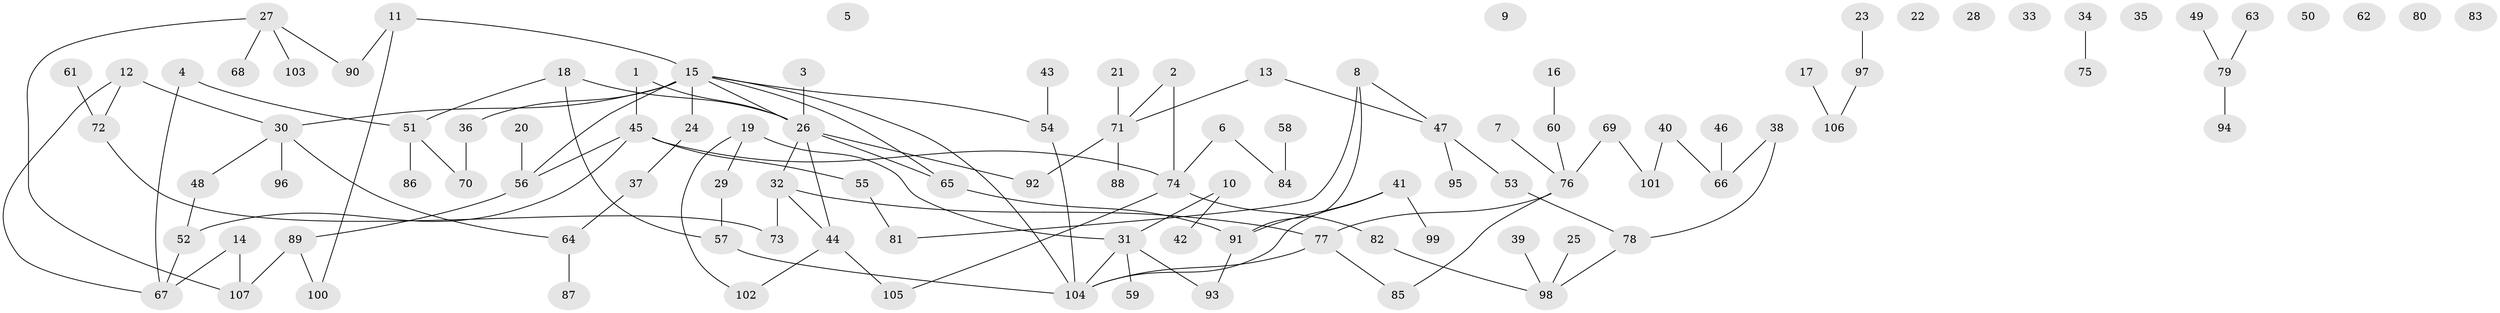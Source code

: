 // coarse degree distribution, {6: 0.02702702702702703, 2: 0.24324324324324326, 1: 0.24324324324324326, 4: 0.12162162162162163, 0: 0.14864864864864866, 5: 0.02702702702702703, 3: 0.16216216216216217, 8: 0.02702702702702703}
// Generated by graph-tools (version 1.1) at 2025/41/03/06/25 10:41:21]
// undirected, 107 vertices, 119 edges
graph export_dot {
graph [start="1"]
  node [color=gray90,style=filled];
  1;
  2;
  3;
  4;
  5;
  6;
  7;
  8;
  9;
  10;
  11;
  12;
  13;
  14;
  15;
  16;
  17;
  18;
  19;
  20;
  21;
  22;
  23;
  24;
  25;
  26;
  27;
  28;
  29;
  30;
  31;
  32;
  33;
  34;
  35;
  36;
  37;
  38;
  39;
  40;
  41;
  42;
  43;
  44;
  45;
  46;
  47;
  48;
  49;
  50;
  51;
  52;
  53;
  54;
  55;
  56;
  57;
  58;
  59;
  60;
  61;
  62;
  63;
  64;
  65;
  66;
  67;
  68;
  69;
  70;
  71;
  72;
  73;
  74;
  75;
  76;
  77;
  78;
  79;
  80;
  81;
  82;
  83;
  84;
  85;
  86;
  87;
  88;
  89;
  90;
  91;
  92;
  93;
  94;
  95;
  96;
  97;
  98;
  99;
  100;
  101;
  102;
  103;
  104;
  105;
  106;
  107;
  1 -- 26;
  1 -- 45;
  2 -- 71;
  2 -- 74;
  3 -- 26;
  4 -- 51;
  4 -- 67;
  6 -- 74;
  6 -- 84;
  7 -- 76;
  8 -- 47;
  8 -- 81;
  8 -- 91;
  10 -- 31;
  10 -- 42;
  11 -- 15;
  11 -- 90;
  11 -- 100;
  12 -- 30;
  12 -- 67;
  12 -- 72;
  13 -- 47;
  13 -- 71;
  14 -- 67;
  14 -- 107;
  15 -- 24;
  15 -- 26;
  15 -- 30;
  15 -- 36;
  15 -- 54;
  15 -- 56;
  15 -- 65;
  15 -- 104;
  16 -- 60;
  17 -- 106;
  18 -- 26;
  18 -- 51;
  18 -- 57;
  19 -- 29;
  19 -- 31;
  19 -- 102;
  20 -- 56;
  21 -- 71;
  23 -- 97;
  24 -- 37;
  25 -- 98;
  26 -- 32;
  26 -- 44;
  26 -- 65;
  26 -- 92;
  27 -- 68;
  27 -- 90;
  27 -- 103;
  27 -- 107;
  29 -- 57;
  30 -- 48;
  30 -- 64;
  30 -- 96;
  31 -- 59;
  31 -- 93;
  31 -- 104;
  32 -- 44;
  32 -- 73;
  32 -- 77;
  34 -- 75;
  36 -- 70;
  37 -- 64;
  38 -- 66;
  38 -- 78;
  39 -- 98;
  40 -- 66;
  40 -- 101;
  41 -- 91;
  41 -- 99;
  41 -- 104;
  43 -- 54;
  44 -- 102;
  44 -- 105;
  45 -- 52;
  45 -- 55;
  45 -- 56;
  45 -- 74;
  46 -- 66;
  47 -- 53;
  47 -- 95;
  48 -- 52;
  49 -- 79;
  51 -- 70;
  51 -- 86;
  52 -- 67;
  53 -- 78;
  54 -- 104;
  55 -- 81;
  56 -- 89;
  57 -- 104;
  58 -- 84;
  60 -- 76;
  61 -- 72;
  63 -- 79;
  64 -- 87;
  65 -- 91;
  69 -- 76;
  69 -- 101;
  71 -- 88;
  71 -- 92;
  72 -- 73;
  74 -- 82;
  74 -- 105;
  76 -- 77;
  76 -- 85;
  77 -- 85;
  77 -- 104;
  78 -- 98;
  79 -- 94;
  82 -- 98;
  89 -- 100;
  89 -- 107;
  91 -- 93;
  97 -- 106;
}
